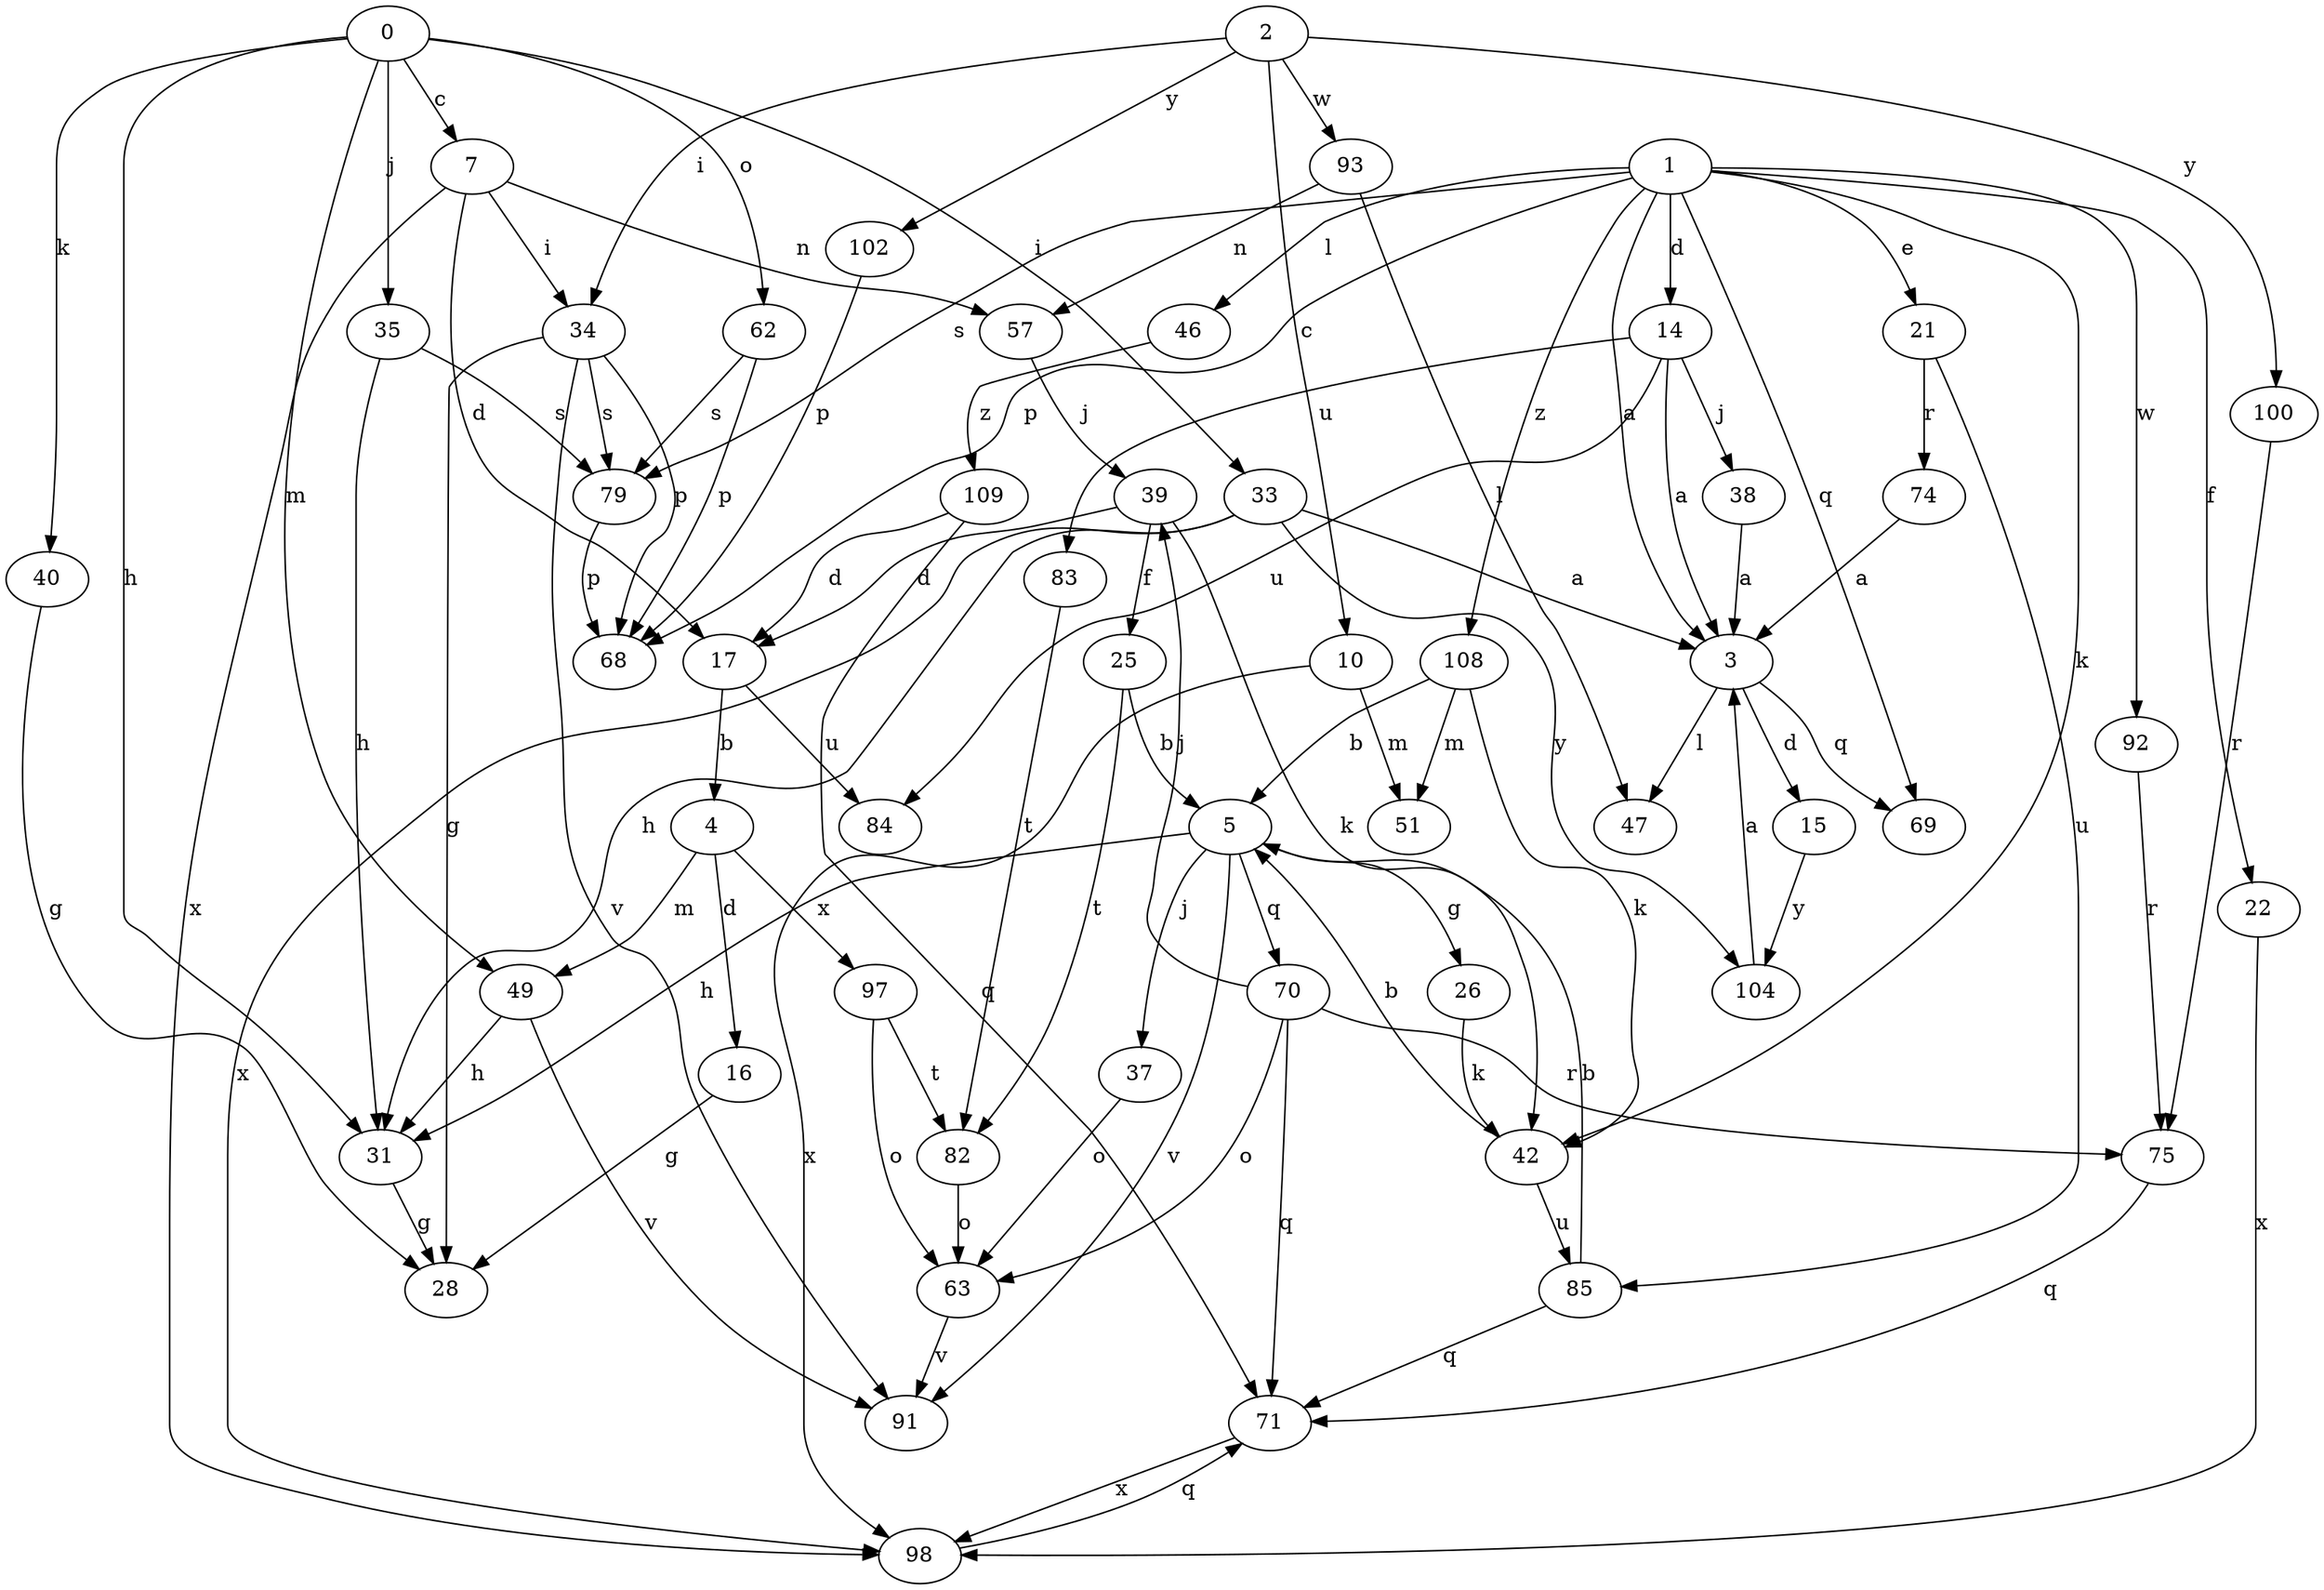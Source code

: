 strict digraph  {
0;
1;
2;
3;
4;
5;
7;
10;
14;
15;
16;
17;
21;
22;
25;
26;
28;
31;
33;
34;
35;
37;
38;
39;
40;
42;
46;
47;
49;
51;
57;
62;
63;
68;
69;
70;
71;
74;
75;
79;
82;
83;
84;
85;
91;
92;
93;
97;
98;
100;
102;
104;
108;
109;
0 -> 7  [label=c];
0 -> 31  [label=h];
0 -> 33  [label=i];
0 -> 35  [label=j];
0 -> 40  [label=k];
0 -> 49  [label=m];
0 -> 62  [label=o];
1 -> 3  [label=a];
1 -> 14  [label=d];
1 -> 21  [label=e];
1 -> 22  [label=f];
1 -> 42  [label=k];
1 -> 46  [label=l];
1 -> 68  [label=p];
1 -> 69  [label=q];
1 -> 79  [label=s];
1 -> 92  [label=w];
1 -> 108  [label=z];
2 -> 10  [label=c];
2 -> 34  [label=i];
2 -> 93  [label=w];
2 -> 100  [label=y];
2 -> 102  [label=y];
3 -> 15  [label=d];
3 -> 47  [label=l];
3 -> 69  [label=q];
4 -> 16  [label=d];
4 -> 49  [label=m];
4 -> 97  [label=x];
5 -> 26  [label=g];
5 -> 31  [label=h];
5 -> 37  [label=j];
5 -> 70  [label=q];
5 -> 91  [label=v];
7 -> 17  [label=d];
7 -> 34  [label=i];
7 -> 57  [label=n];
7 -> 98  [label=x];
10 -> 51  [label=m];
10 -> 98  [label=x];
14 -> 3  [label=a];
14 -> 38  [label=j];
14 -> 83  [label=u];
14 -> 84  [label=u];
15 -> 104  [label=y];
16 -> 28  [label=g];
17 -> 4  [label=b];
17 -> 84  [label=u];
21 -> 74  [label=r];
21 -> 85  [label=u];
22 -> 98  [label=x];
25 -> 5  [label=b];
25 -> 82  [label=t];
26 -> 42  [label=k];
31 -> 28  [label=g];
33 -> 3  [label=a];
33 -> 31  [label=h];
33 -> 98  [label=x];
33 -> 104  [label=y];
34 -> 28  [label=g];
34 -> 68  [label=p];
34 -> 79  [label=s];
34 -> 91  [label=v];
35 -> 31  [label=h];
35 -> 79  [label=s];
37 -> 63  [label=o];
38 -> 3  [label=a];
39 -> 17  [label=d];
39 -> 25  [label=f];
39 -> 42  [label=k];
40 -> 28  [label=g];
42 -> 5  [label=b];
42 -> 85  [label=u];
46 -> 109  [label=z];
49 -> 31  [label=h];
49 -> 91  [label=v];
57 -> 39  [label=j];
62 -> 68  [label=p];
62 -> 79  [label=s];
63 -> 91  [label=v];
70 -> 39  [label=j];
70 -> 63  [label=o];
70 -> 71  [label=q];
70 -> 75  [label=r];
71 -> 98  [label=x];
74 -> 3  [label=a];
75 -> 71  [label=q];
79 -> 68  [label=p];
82 -> 63  [label=o];
83 -> 82  [label=t];
85 -> 5  [label=b];
85 -> 71  [label=q];
92 -> 75  [label=r];
93 -> 47  [label=l];
93 -> 57  [label=n];
97 -> 63  [label=o];
97 -> 82  [label=t];
98 -> 71  [label=q];
100 -> 75  [label=r];
102 -> 68  [label=p];
104 -> 3  [label=a];
108 -> 5  [label=b];
108 -> 42  [label=k];
108 -> 51  [label=m];
109 -> 17  [label=d];
109 -> 71  [label=q];
}
